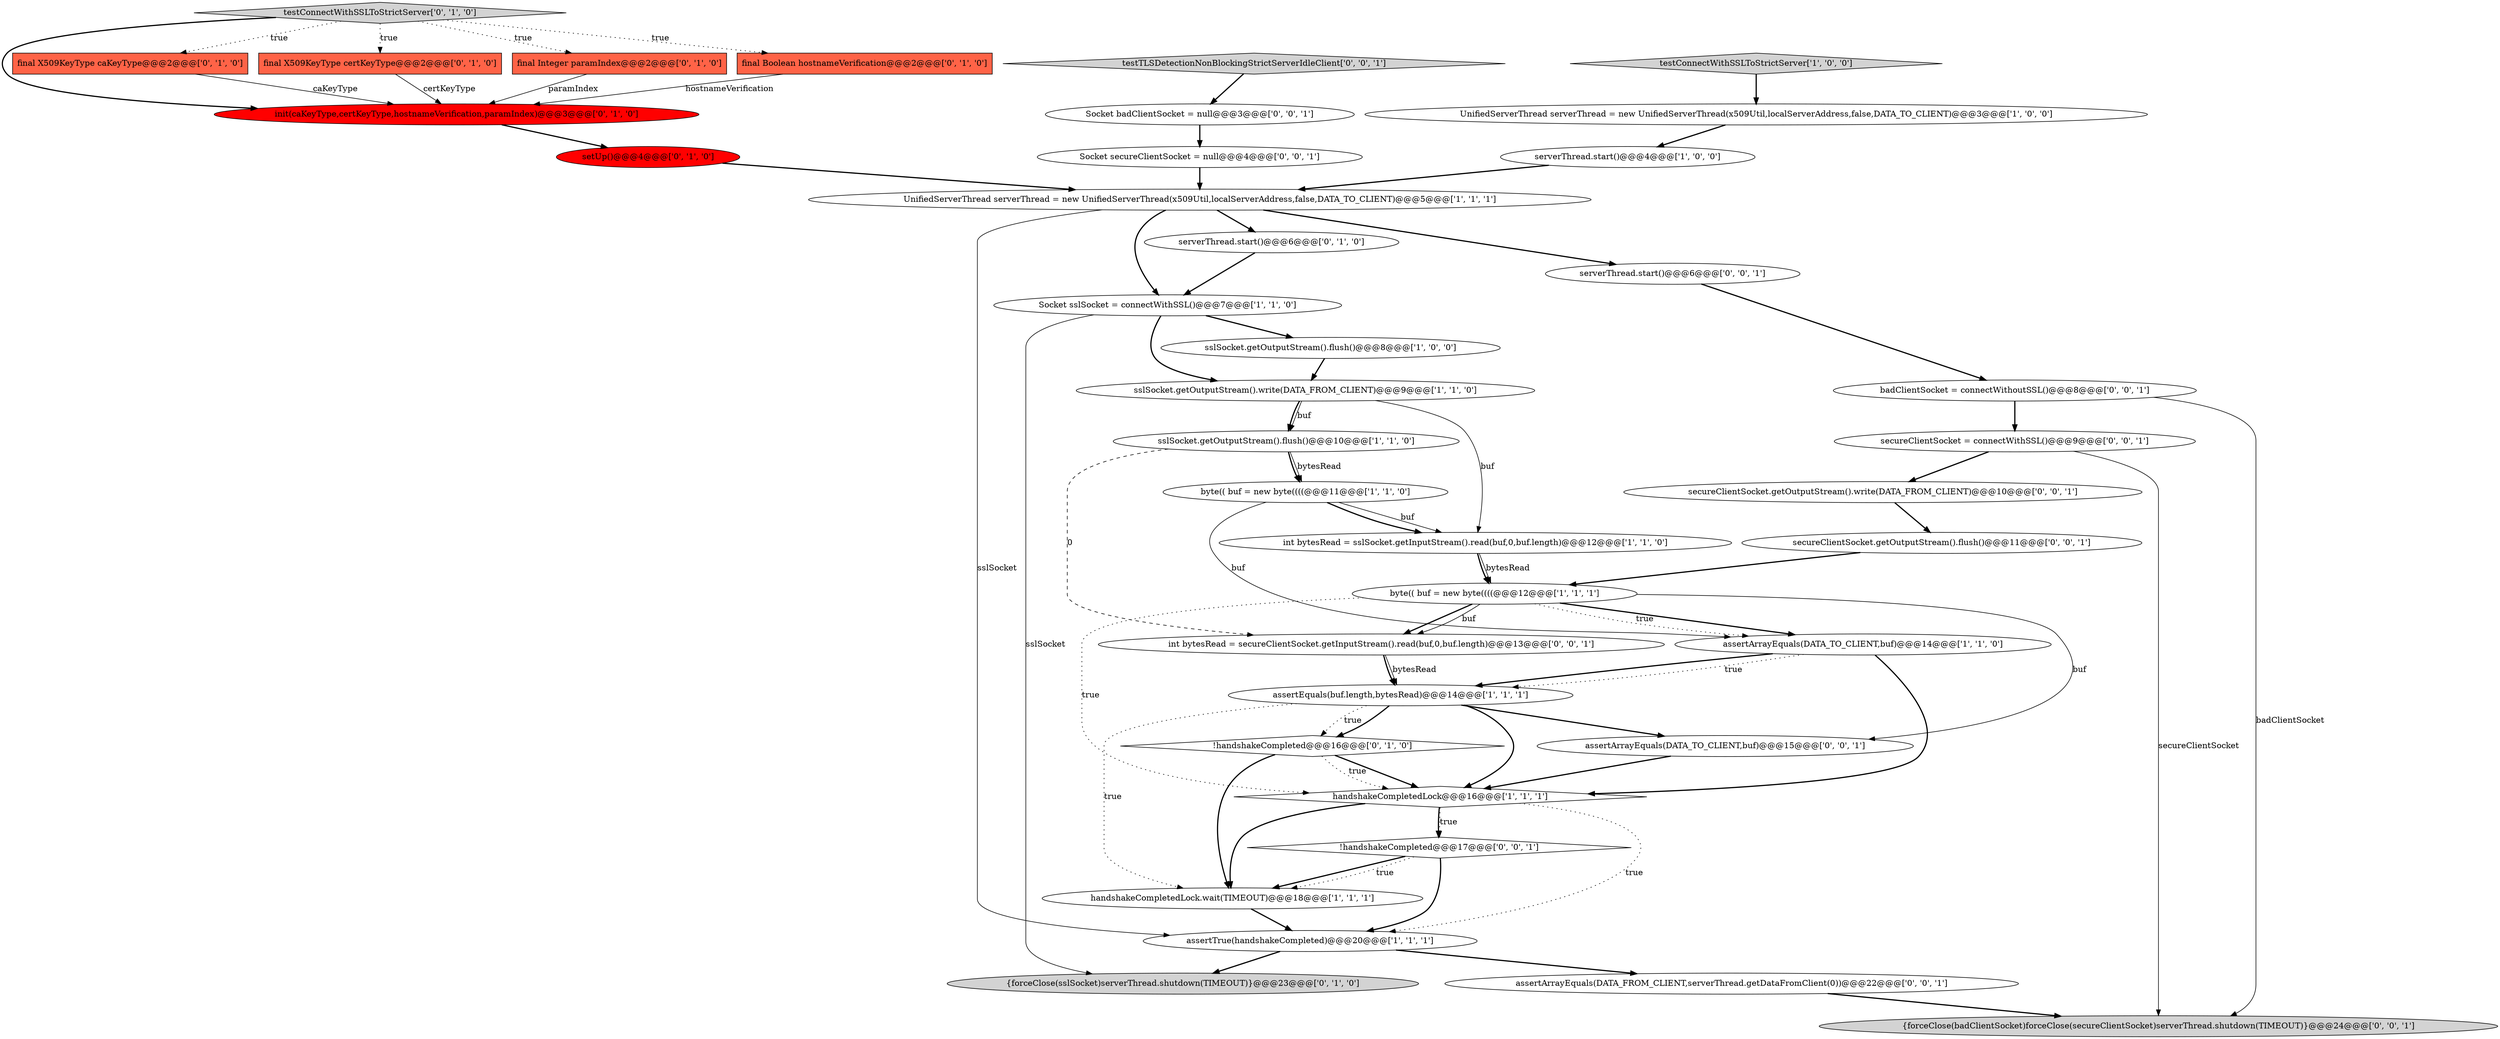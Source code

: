 digraph {
28 [style = filled, label = "assertArrayEquals(DATA_TO_CLIENT,buf)@@@15@@@['0', '0', '1']", fillcolor = white, shape = ellipse image = "AAA0AAABBB3BBB"];
16 [style = filled, label = "final Integer paramIndex@@@2@@@['0', '1', '0']", fillcolor = tomato, shape = box image = "AAA0AAABBB2BBB"];
35 [style = filled, label = "int bytesRead = secureClientSocket.getInputStream().read(buf,0,buf.length)@@@13@@@['0', '0', '1']", fillcolor = white, shape = ellipse image = "AAA0AAABBB3BBB"];
15 [style = filled, label = "UnifiedServerThread serverThread = new UnifiedServerThread(x509Util,localServerAddress,false,DATA_TO_CLIENT)@@@3@@@['1', '0', '0']", fillcolor = white, shape = ellipse image = "AAA0AAABBB1BBB"];
6 [style = filled, label = "sslSocket.getOutputStream().flush()@@@8@@@['1', '0', '0']", fillcolor = white, shape = ellipse image = "AAA0AAABBB1BBB"];
36 [style = filled, label = "{forceClose(badClientSocket)forceClose(secureClientSocket)serverThread.shutdown(TIMEOUT)}@@@24@@@['0', '0', '1']", fillcolor = lightgray, shape = ellipse image = "AAA0AAABBB3BBB"];
30 [style = filled, label = "assertArrayEquals(DATA_FROM_CLIENT,serverThread.getDataFromClient(0))@@@22@@@['0', '0', '1']", fillcolor = white, shape = ellipse image = "AAA0AAABBB3BBB"];
32 [style = filled, label = "testTLSDetectionNonBlockingStrictServerIdleClient['0', '0', '1']", fillcolor = lightgray, shape = diamond image = "AAA0AAABBB3BBB"];
29 [style = filled, label = "secureClientSocket = connectWithSSL()@@@9@@@['0', '0', '1']", fillcolor = white, shape = ellipse image = "AAA0AAABBB3BBB"];
23 [style = filled, label = "setUp()@@@4@@@['0', '1', '0']", fillcolor = red, shape = ellipse image = "AAA1AAABBB2BBB"];
27 [style = filled, label = "!handshakeCompleted@@@17@@@['0', '0', '1']", fillcolor = white, shape = diamond image = "AAA0AAABBB3BBB"];
2 [style = filled, label = "handshakeCompletedLock@@@16@@@['1', '1', '1']", fillcolor = white, shape = diamond image = "AAA0AAABBB1BBB"];
0 [style = filled, label = "Socket sslSocket = connectWithSSL()@@@7@@@['1', '1', '0']", fillcolor = white, shape = ellipse image = "AAA0AAABBB1BBB"];
24 [style = filled, label = "final Boolean hostnameVerification@@@2@@@['0', '1', '0']", fillcolor = tomato, shape = box image = "AAA1AAABBB2BBB"];
3 [style = filled, label = "sslSocket.getOutputStream().write(DATA_FROM_CLIENT)@@@9@@@['1', '1', '0']", fillcolor = white, shape = ellipse image = "AAA0AAABBB1BBB"];
25 [style = filled, label = "!handshakeCompleted@@@16@@@['0', '1', '0']", fillcolor = white, shape = diamond image = "AAA0AAABBB2BBB"];
1 [style = filled, label = "handshakeCompletedLock.wait(TIMEOUT)@@@18@@@['1', '1', '1']", fillcolor = white, shape = ellipse image = "AAA0AAABBB1BBB"];
19 [style = filled, label = "init(caKeyType,certKeyType,hostnameVerification,paramIndex)@@@3@@@['0', '1', '0']", fillcolor = red, shape = ellipse image = "AAA1AAABBB2BBB"];
31 [style = filled, label = "Socket secureClientSocket = null@@@4@@@['0', '0', '1']", fillcolor = white, shape = ellipse image = "AAA0AAABBB3BBB"];
11 [style = filled, label = "byte(( buf = new byte((((@@@11@@@['1', '1', '0']", fillcolor = white, shape = ellipse image = "AAA0AAABBB1BBB"];
4 [style = filled, label = "byte(( buf = new byte((((@@@12@@@['1', '1', '1']", fillcolor = white, shape = ellipse image = "AAA0AAABBB1BBB"];
17 [style = filled, label = "{forceClose(sslSocket)serverThread.shutdown(TIMEOUT)}@@@23@@@['0', '1', '0']", fillcolor = lightgray, shape = ellipse image = "AAA0AAABBB2BBB"];
9 [style = filled, label = "serverThread.start()@@@4@@@['1', '0', '0']", fillcolor = white, shape = ellipse image = "AAA0AAABBB1BBB"];
37 [style = filled, label = "Socket badClientSocket = null@@@3@@@['0', '0', '1']", fillcolor = white, shape = ellipse image = "AAA0AAABBB3BBB"];
13 [style = filled, label = "assertTrue(handshakeCompleted)@@@20@@@['1', '1', '1']", fillcolor = white, shape = ellipse image = "AAA0AAABBB1BBB"];
33 [style = filled, label = "secureClientSocket.getOutputStream().write(DATA_FROM_CLIENT)@@@10@@@['0', '0', '1']", fillcolor = white, shape = ellipse image = "AAA0AAABBB3BBB"];
14 [style = filled, label = "sslSocket.getOutputStream().flush()@@@10@@@['1', '1', '0']", fillcolor = white, shape = ellipse image = "AAA0AAABBB1BBB"];
8 [style = filled, label = "assertEquals(buf.length,bytesRead)@@@14@@@['1', '1', '1']", fillcolor = white, shape = ellipse image = "AAA0AAABBB1BBB"];
20 [style = filled, label = "testConnectWithSSLToStrictServer['0', '1', '0']", fillcolor = lightgray, shape = diamond image = "AAA0AAABBB2BBB"];
18 [style = filled, label = "final X509KeyType caKeyType@@@2@@@['0', '1', '0']", fillcolor = tomato, shape = box image = "AAA0AAABBB2BBB"];
12 [style = filled, label = "assertArrayEquals(DATA_TO_CLIENT,buf)@@@14@@@['1', '1', '0']", fillcolor = white, shape = ellipse image = "AAA0AAABBB1BBB"];
26 [style = filled, label = "badClientSocket = connectWithoutSSL()@@@8@@@['0', '0', '1']", fillcolor = white, shape = ellipse image = "AAA0AAABBB3BBB"];
5 [style = filled, label = "UnifiedServerThread serverThread = new UnifiedServerThread(x509Util,localServerAddress,false,DATA_TO_CLIENT)@@@5@@@['1', '1', '1']", fillcolor = white, shape = ellipse image = "AAA0AAABBB1BBB"];
21 [style = filled, label = "final X509KeyType certKeyType@@@2@@@['0', '1', '0']", fillcolor = tomato, shape = box image = "AAA0AAABBB2BBB"];
22 [style = filled, label = "serverThread.start()@@@6@@@['0', '1', '0']", fillcolor = white, shape = ellipse image = "AAA0AAABBB2BBB"];
10 [style = filled, label = "testConnectWithSSLToStrictServer['1', '0', '0']", fillcolor = lightgray, shape = diamond image = "AAA0AAABBB1BBB"];
7 [style = filled, label = "int bytesRead = sslSocket.getInputStream().read(buf,0,buf.length)@@@12@@@['1', '1', '0']", fillcolor = white, shape = ellipse image = "AAA0AAABBB1BBB"];
34 [style = filled, label = "secureClientSocket.getOutputStream().flush()@@@11@@@['0', '0', '1']", fillcolor = white, shape = ellipse image = "AAA0AAABBB3BBB"];
38 [style = filled, label = "serverThread.start()@@@6@@@['0', '0', '1']", fillcolor = white, shape = ellipse image = "AAA0AAABBB3BBB"];
0->3 [style = bold, label=""];
27->13 [style = bold, label=""];
6->3 [style = bold, label=""];
8->28 [style = bold, label=""];
8->25 [style = dotted, label="true"];
4->35 [style = bold, label=""];
0->17 [style = solid, label="sslSocket"];
27->1 [style = bold, label=""];
25->1 [style = bold, label=""];
14->11 [style = solid, label="bytesRead"];
18->19 [style = solid, label="caKeyType"];
10->15 [style = bold, label=""];
23->5 [style = bold, label=""];
32->37 [style = bold, label=""];
27->1 [style = dotted, label="true"];
4->28 [style = solid, label="buf"];
20->24 [style = dotted, label="true"];
0->6 [style = bold, label=""];
12->8 [style = dotted, label="true"];
2->1 [style = bold, label=""];
26->29 [style = bold, label=""];
31->5 [style = bold, label=""];
35->8 [style = solid, label="bytesRead"];
3->14 [style = bold, label=""];
26->36 [style = solid, label="badClientSocket"];
7->4 [style = solid, label="bytesRead"];
3->7 [style = solid, label="buf"];
30->36 [style = bold, label=""];
2->13 [style = dotted, label="true"];
13->30 [style = bold, label=""];
7->4 [style = bold, label=""];
20->21 [style = dotted, label="true"];
5->38 [style = bold, label=""];
1->13 [style = bold, label=""];
25->2 [style = bold, label=""];
3->14 [style = solid, label="buf"];
8->1 [style = dotted, label="true"];
28->2 [style = bold, label=""];
13->17 [style = bold, label=""];
12->2 [style = bold, label=""];
29->33 [style = bold, label=""];
22->0 [style = bold, label=""];
5->0 [style = bold, label=""];
8->2 [style = bold, label=""];
37->31 [style = bold, label=""];
21->19 [style = solid, label="certKeyType"];
15->9 [style = bold, label=""];
12->8 [style = bold, label=""];
16->19 [style = solid, label="paramIndex"];
19->23 [style = bold, label=""];
4->35 [style = solid, label="buf"];
2->27 [style = dotted, label="true"];
35->8 [style = bold, label=""];
20->18 [style = dotted, label="true"];
9->5 [style = bold, label=""];
4->12 [style = bold, label=""];
34->4 [style = bold, label=""];
2->27 [style = bold, label=""];
24->19 [style = solid, label="hostnameVerification"];
11->12 [style = solid, label="buf"];
11->7 [style = solid, label="buf"];
38->26 [style = bold, label=""];
14->35 [style = dashed, label="0"];
29->36 [style = solid, label="secureClientSocket"];
20->19 [style = bold, label=""];
5->13 [style = solid, label="sslSocket"];
4->12 [style = dotted, label="true"];
5->22 [style = bold, label=""];
14->11 [style = bold, label=""];
8->25 [style = bold, label=""];
33->34 [style = bold, label=""];
25->2 [style = dotted, label="true"];
4->2 [style = dotted, label="true"];
11->7 [style = bold, label=""];
20->16 [style = dotted, label="true"];
}

